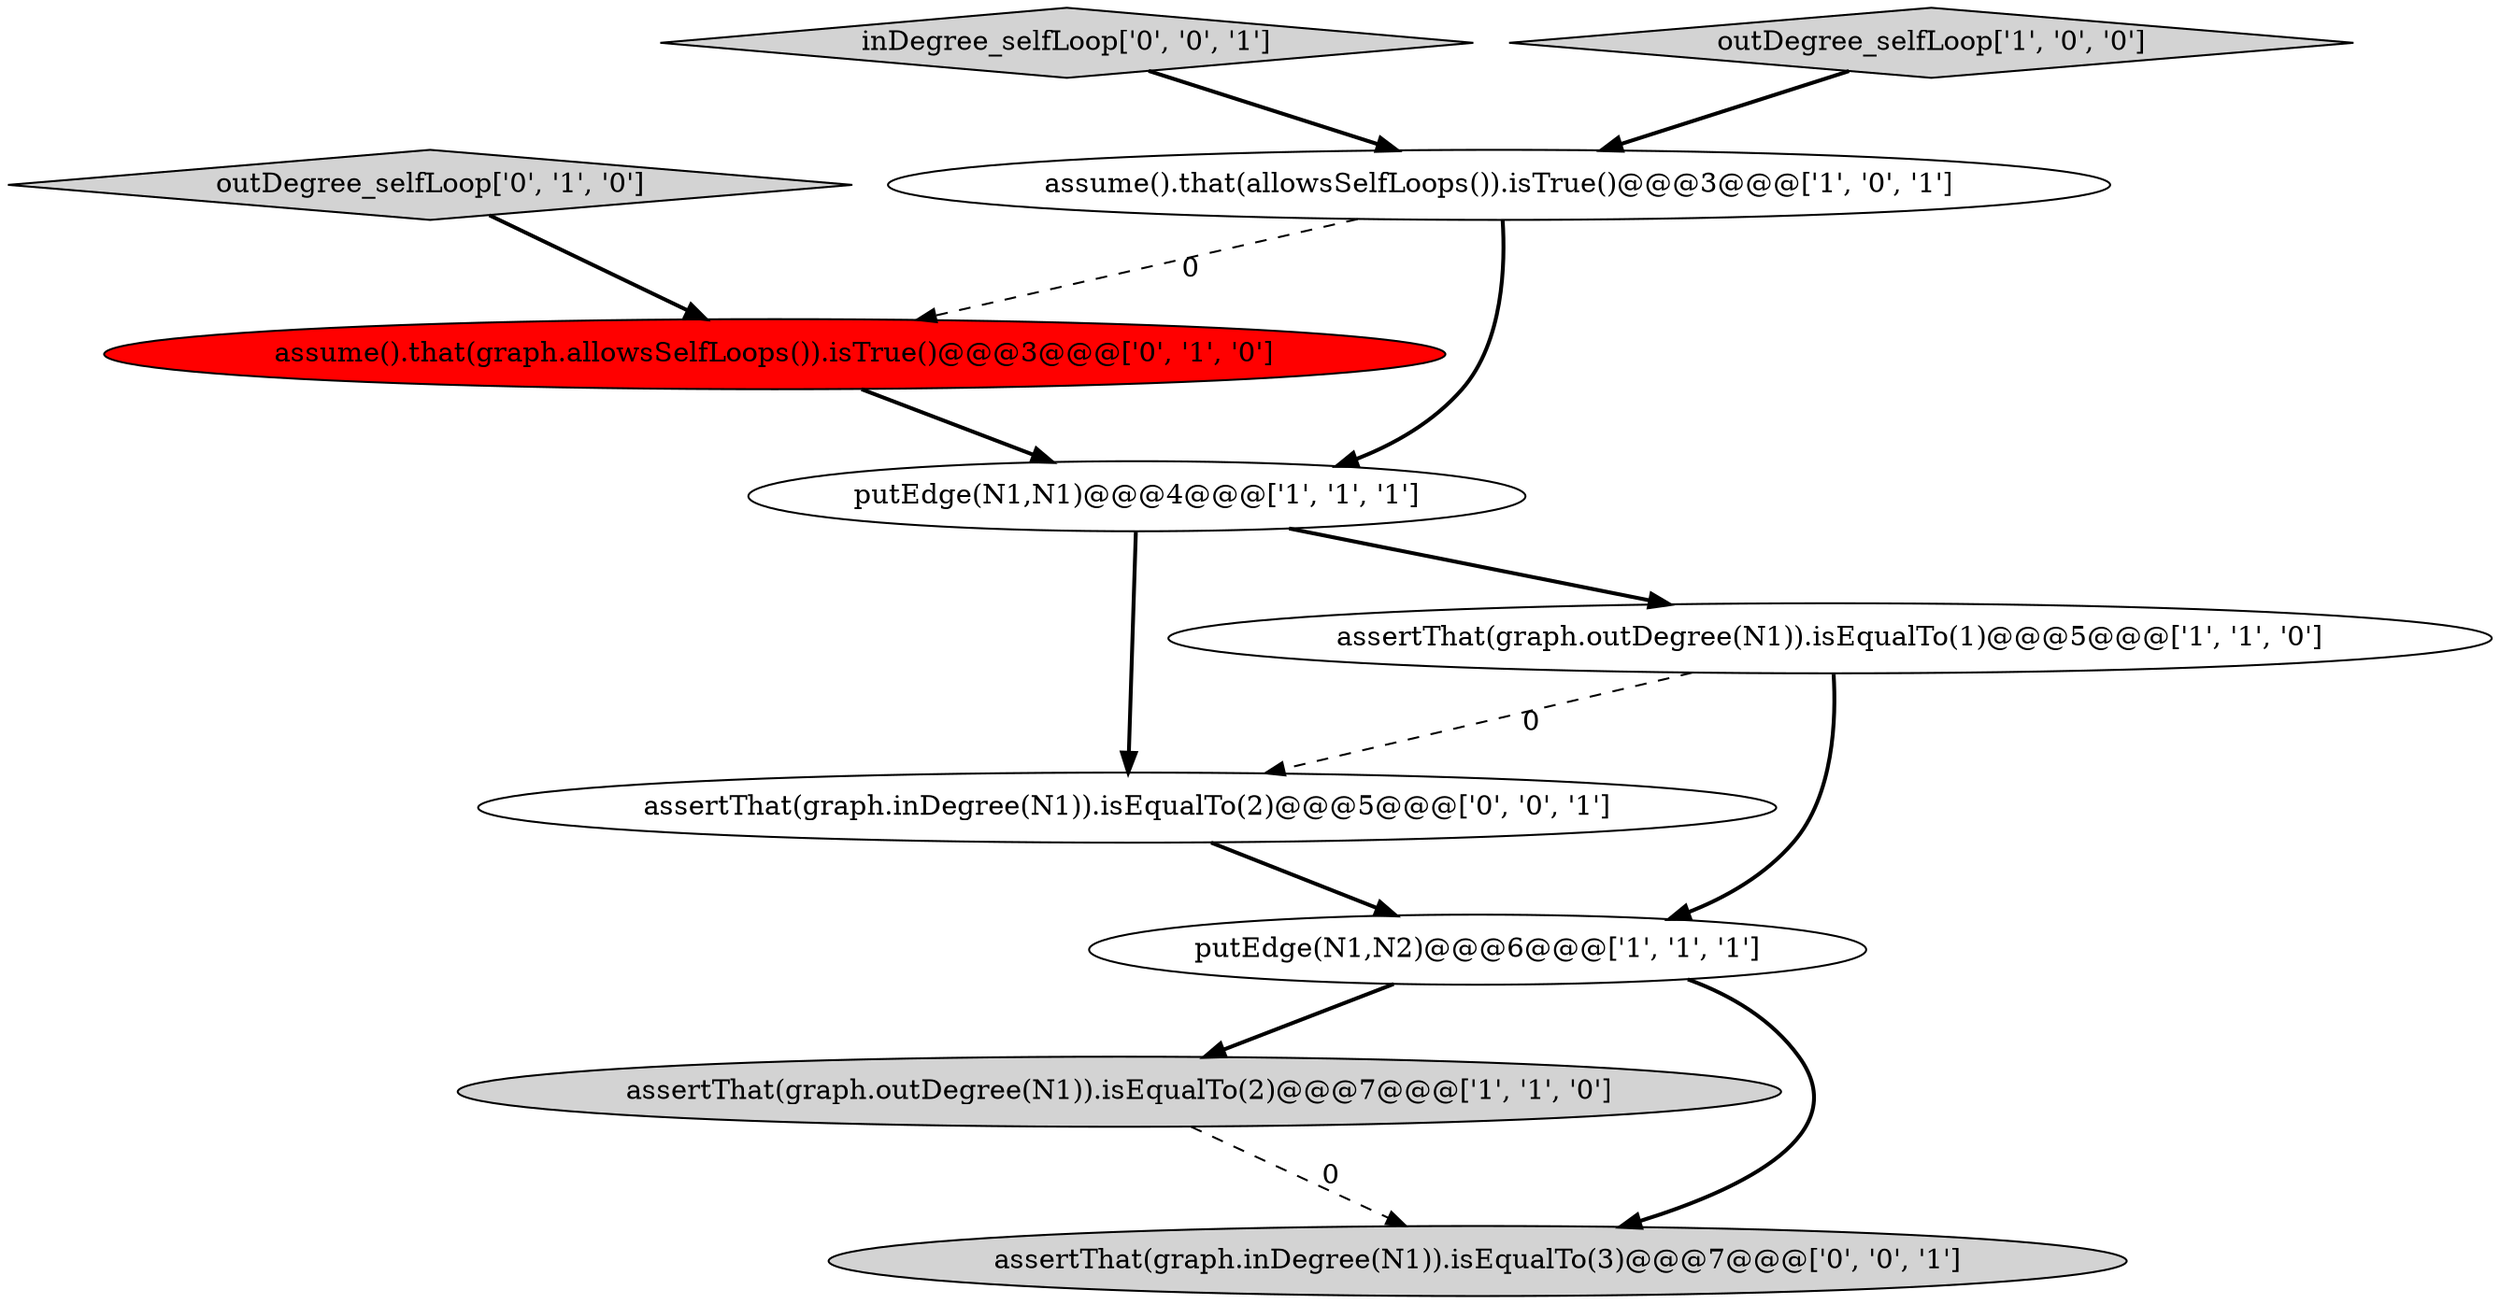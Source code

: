 digraph {
4 [style = filled, label = "assertThat(graph.outDegree(N1)).isEqualTo(2)@@@7@@@['1', '1', '0']", fillcolor = lightgray, shape = ellipse image = "AAA0AAABBB1BBB"];
5 [style = filled, label = "assume().that(allowsSelfLoops()).isTrue()@@@3@@@['1', '0', '1']", fillcolor = white, shape = ellipse image = "AAA0AAABBB1BBB"];
6 [style = filled, label = "assume().that(graph.allowsSelfLoops()).isTrue()@@@3@@@['0', '1', '0']", fillcolor = red, shape = ellipse image = "AAA1AAABBB2BBB"];
8 [style = filled, label = "inDegree_selfLoop['0', '0', '1']", fillcolor = lightgray, shape = diamond image = "AAA0AAABBB3BBB"];
9 [style = filled, label = "assertThat(graph.inDegree(N1)).isEqualTo(2)@@@5@@@['0', '0', '1']", fillcolor = white, shape = ellipse image = "AAA0AAABBB3BBB"];
3 [style = filled, label = "putEdge(N1,N1)@@@4@@@['1', '1', '1']", fillcolor = white, shape = ellipse image = "AAA0AAABBB1BBB"];
7 [style = filled, label = "outDegree_selfLoop['0', '1', '0']", fillcolor = lightgray, shape = diamond image = "AAA0AAABBB2BBB"];
10 [style = filled, label = "assertThat(graph.inDegree(N1)).isEqualTo(3)@@@7@@@['0', '0', '1']", fillcolor = lightgray, shape = ellipse image = "AAA0AAABBB3BBB"];
1 [style = filled, label = "outDegree_selfLoop['1', '0', '0']", fillcolor = lightgray, shape = diamond image = "AAA0AAABBB1BBB"];
0 [style = filled, label = "assertThat(graph.outDegree(N1)).isEqualTo(1)@@@5@@@['1', '1', '0']", fillcolor = white, shape = ellipse image = "AAA0AAABBB1BBB"];
2 [style = filled, label = "putEdge(N1,N2)@@@6@@@['1', '1', '1']", fillcolor = white, shape = ellipse image = "AAA0AAABBB1BBB"];
1->5 [style = bold, label=""];
5->3 [style = bold, label=""];
3->9 [style = bold, label=""];
6->3 [style = bold, label=""];
0->9 [style = dashed, label="0"];
5->6 [style = dashed, label="0"];
8->5 [style = bold, label=""];
4->10 [style = dashed, label="0"];
2->10 [style = bold, label=""];
2->4 [style = bold, label=""];
9->2 [style = bold, label=""];
3->0 [style = bold, label=""];
7->6 [style = bold, label=""];
0->2 [style = bold, label=""];
}

